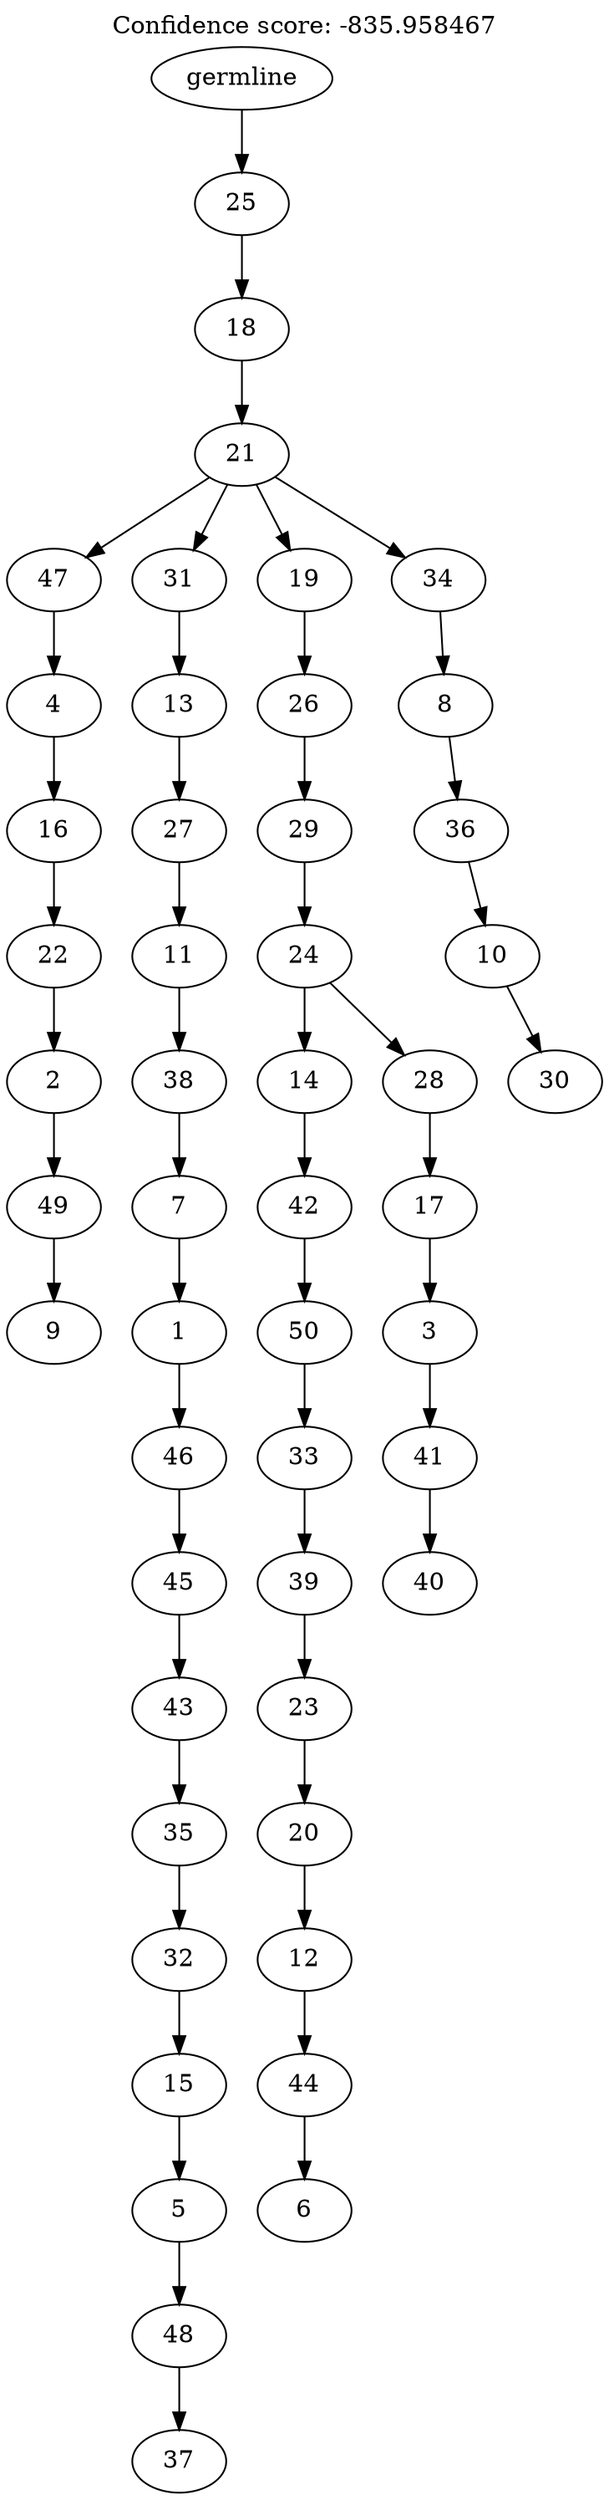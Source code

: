 digraph g {
	"49" -> "50";
	"50" [label="9"];
	"48" -> "49";
	"49" [label="49"];
	"47" -> "48";
	"48" [label="2"];
	"46" -> "47";
	"47" [label="22"];
	"45" -> "46";
	"46" [label="16"];
	"44" -> "45";
	"45" [label="4"];
	"42" -> "43";
	"43" [label="37"];
	"41" -> "42";
	"42" [label="48"];
	"40" -> "41";
	"41" [label="5"];
	"39" -> "40";
	"40" [label="15"];
	"38" -> "39";
	"39" [label="32"];
	"37" -> "38";
	"38" [label="35"];
	"36" -> "37";
	"37" [label="43"];
	"35" -> "36";
	"36" [label="45"];
	"34" -> "35";
	"35" [label="46"];
	"33" -> "34";
	"34" [label="1"];
	"32" -> "33";
	"33" [label="7"];
	"31" -> "32";
	"32" [label="38"];
	"30" -> "31";
	"31" [label="11"];
	"29" -> "30";
	"30" [label="27"];
	"28" -> "29";
	"29" [label="13"];
	"26" -> "27";
	"27" [label="6"];
	"25" -> "26";
	"26" [label="44"];
	"24" -> "25";
	"25" [label="12"];
	"23" -> "24";
	"24" [label="20"];
	"22" -> "23";
	"23" [label="23"];
	"21" -> "22";
	"22" [label="39"];
	"20" -> "21";
	"21" [label="33"];
	"19" -> "20";
	"20" [label="50"];
	"18" -> "19";
	"19" [label="42"];
	"16" -> "17";
	"17" [label="40"];
	"15" -> "16";
	"16" [label="41"];
	"14" -> "15";
	"15" [label="3"];
	"13" -> "14";
	"14" [label="17"];
	"12" -> "13";
	"13" [label="28"];
	"12" -> "18";
	"18" [label="14"];
	"11" -> "12";
	"12" [label="24"];
	"10" -> "11";
	"11" [label="29"];
	"9" -> "10";
	"10" [label="26"];
	"7" -> "8";
	"8" [label="30"];
	"6" -> "7";
	"7" [label="10"];
	"5" -> "6";
	"6" [label="36"];
	"4" -> "5";
	"5" [label="8"];
	"3" -> "4";
	"4" [label="34"];
	"3" -> "9";
	"9" [label="19"];
	"3" -> "28";
	"28" [label="31"];
	"3" -> "44";
	"44" [label="47"];
	"2" -> "3";
	"3" [label="21"];
	"1" -> "2";
	"2" [label="18"];
	"0" -> "1";
	"1" [label="25"];
	"0" [label="germline"];
	labelloc="t";
	label="Confidence score: -835.958467";
}
